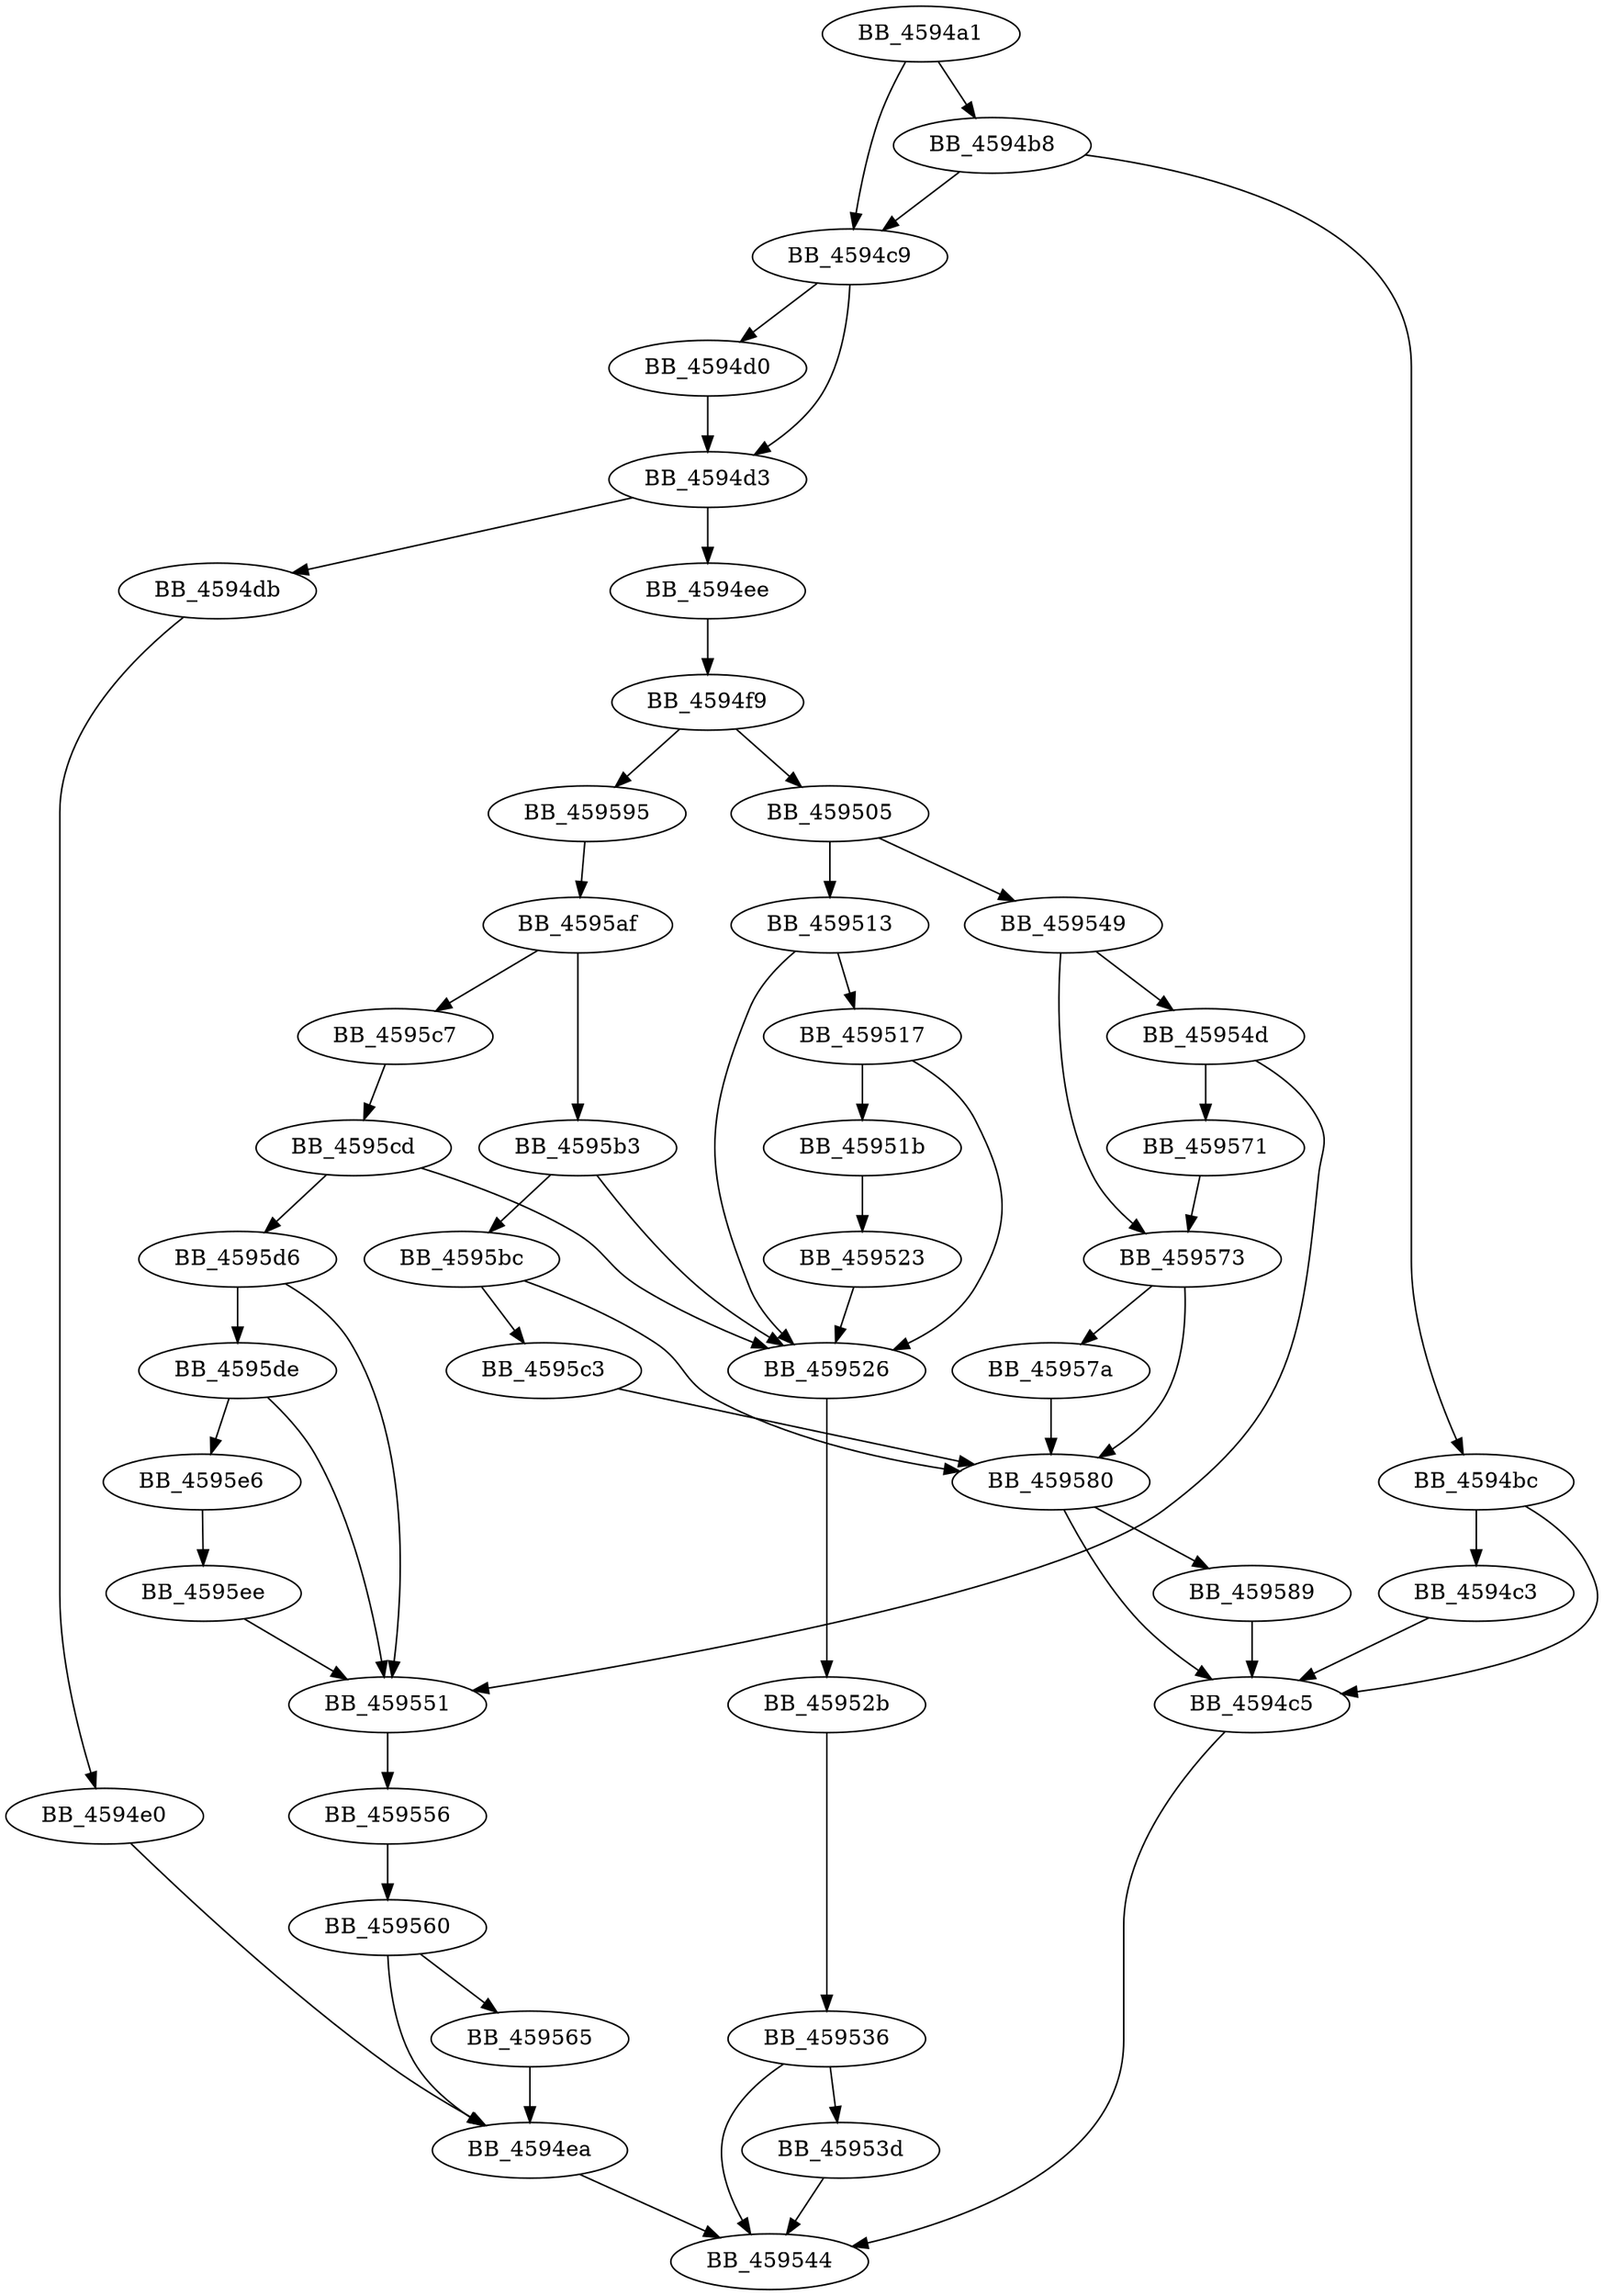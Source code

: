 DiGraph sub_4594A1{
BB_4594a1->BB_4594b8
BB_4594a1->BB_4594c9
BB_4594b8->BB_4594bc
BB_4594b8->BB_4594c9
BB_4594bc->BB_4594c3
BB_4594bc->BB_4594c5
BB_4594c3->BB_4594c5
BB_4594c5->BB_459544
BB_4594c9->BB_4594d0
BB_4594c9->BB_4594d3
BB_4594d0->BB_4594d3
BB_4594d3->BB_4594db
BB_4594d3->BB_4594ee
BB_4594db->BB_4594e0
BB_4594e0->BB_4594ea
BB_4594ea->BB_459544
BB_4594ee->BB_4594f9
BB_4594f9->BB_459505
BB_4594f9->BB_459595
BB_459505->BB_459513
BB_459505->BB_459549
BB_459513->BB_459517
BB_459513->BB_459526
BB_459517->BB_45951b
BB_459517->BB_459526
BB_45951b->BB_459523
BB_459523->BB_459526
BB_459526->BB_45952b
BB_45952b->BB_459536
BB_459536->BB_45953d
BB_459536->BB_459544
BB_45953d->BB_459544
BB_459549->BB_45954d
BB_459549->BB_459573
BB_45954d->BB_459551
BB_45954d->BB_459571
BB_459551->BB_459556
BB_459556->BB_459560
BB_459560->BB_4594ea
BB_459560->BB_459565
BB_459565->BB_4594ea
BB_459571->BB_459573
BB_459573->BB_45957a
BB_459573->BB_459580
BB_45957a->BB_459580
BB_459580->BB_4594c5
BB_459580->BB_459589
BB_459589->BB_4594c5
BB_459595->BB_4595af
BB_4595af->BB_4595b3
BB_4595af->BB_4595c7
BB_4595b3->BB_459526
BB_4595b3->BB_4595bc
BB_4595bc->BB_459580
BB_4595bc->BB_4595c3
BB_4595c3->BB_459580
BB_4595c7->BB_4595cd
BB_4595cd->BB_459526
BB_4595cd->BB_4595d6
BB_4595d6->BB_459551
BB_4595d6->BB_4595de
BB_4595de->BB_459551
BB_4595de->BB_4595e6
BB_4595e6->BB_4595ee
BB_4595ee->BB_459551
}
